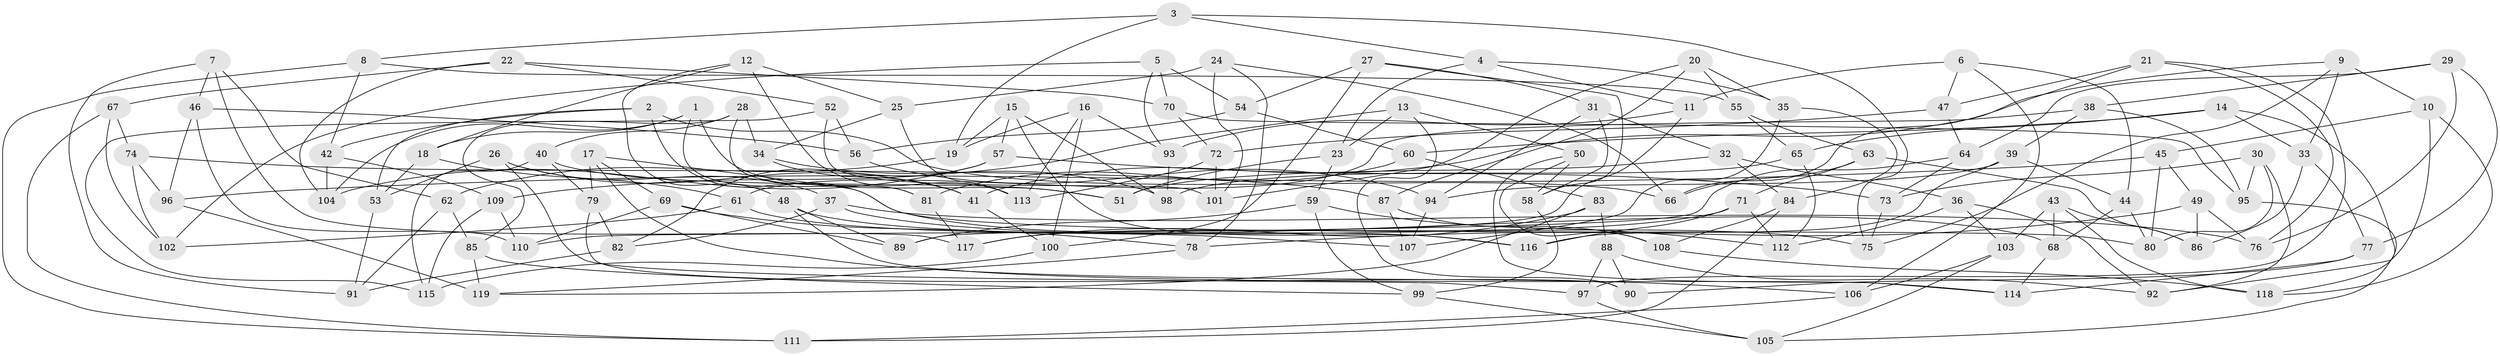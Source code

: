 // Generated by graph-tools (version 1.1) at 2025/16/03/09/25 04:16:38]
// undirected, 119 vertices, 238 edges
graph export_dot {
graph [start="1"]
  node [color=gray90,style=filled];
  1;
  2;
  3;
  4;
  5;
  6;
  7;
  8;
  9;
  10;
  11;
  12;
  13;
  14;
  15;
  16;
  17;
  18;
  19;
  20;
  21;
  22;
  23;
  24;
  25;
  26;
  27;
  28;
  29;
  30;
  31;
  32;
  33;
  34;
  35;
  36;
  37;
  38;
  39;
  40;
  41;
  42;
  43;
  44;
  45;
  46;
  47;
  48;
  49;
  50;
  51;
  52;
  53;
  54;
  55;
  56;
  57;
  58;
  59;
  60;
  61;
  62;
  63;
  64;
  65;
  66;
  67;
  68;
  69;
  70;
  71;
  72;
  73;
  74;
  75;
  76;
  77;
  78;
  79;
  80;
  81;
  82;
  83;
  84;
  85;
  86;
  87;
  88;
  89;
  90;
  91;
  92;
  93;
  94;
  95;
  96;
  97;
  98;
  99;
  100;
  101;
  102;
  103;
  104;
  105;
  106;
  107;
  108;
  109;
  110;
  111;
  112;
  113;
  114;
  115;
  116;
  117;
  118;
  119;
  1 -- 104;
  1 -- 51;
  1 -- 18;
  1 -- 81;
  2 -- 53;
  2 -- 68;
  2 -- 66;
  2 -- 42;
  3 -- 19;
  3 -- 4;
  3 -- 75;
  3 -- 8;
  4 -- 35;
  4 -- 11;
  4 -- 23;
  5 -- 70;
  5 -- 102;
  5 -- 93;
  5 -- 54;
  6 -- 11;
  6 -- 44;
  6 -- 106;
  6 -- 47;
  7 -- 91;
  7 -- 46;
  7 -- 62;
  7 -- 117;
  8 -- 55;
  8 -- 42;
  8 -- 111;
  9 -- 75;
  9 -- 10;
  9 -- 41;
  9 -- 33;
  10 -- 118;
  10 -- 92;
  10 -- 45;
  11 -- 89;
  11 -- 93;
  12 -- 18;
  12 -- 48;
  12 -- 113;
  12 -- 25;
  13 -- 109;
  13 -- 50;
  13 -- 90;
  13 -- 23;
  14 -- 60;
  14 -- 65;
  14 -- 118;
  14 -- 33;
  15 -- 57;
  15 -- 19;
  15 -- 116;
  15 -- 98;
  16 -- 100;
  16 -- 113;
  16 -- 19;
  16 -- 93;
  17 -- 80;
  17 -- 69;
  17 -- 79;
  17 -- 106;
  18 -- 53;
  18 -- 61;
  19 -- 62;
  20 -- 87;
  20 -- 35;
  20 -- 55;
  20 -- 101;
  21 -- 76;
  21 -- 47;
  21 -- 66;
  21 -- 97;
  22 -- 70;
  22 -- 52;
  22 -- 104;
  22 -- 67;
  23 -- 51;
  23 -- 59;
  24 -- 25;
  24 -- 78;
  24 -- 101;
  24 -- 66;
  25 -- 34;
  25 -- 113;
  26 -- 37;
  26 -- 97;
  26 -- 41;
  26 -- 53;
  27 -- 58;
  27 -- 31;
  27 -- 100;
  27 -- 54;
  28 -- 85;
  28 -- 81;
  28 -- 40;
  28 -- 34;
  29 -- 77;
  29 -- 76;
  29 -- 64;
  29 -- 38;
  30 -- 95;
  30 -- 73;
  30 -- 92;
  30 -- 80;
  31 -- 94;
  31 -- 58;
  31 -- 32;
  32 -- 36;
  32 -- 51;
  32 -- 84;
  33 -- 77;
  33 -- 86;
  34 -- 41;
  34 -- 98;
  35 -- 107;
  35 -- 84;
  36 -- 103;
  36 -- 112;
  36 -- 92;
  37 -- 76;
  37 -- 75;
  37 -- 82;
  38 -- 95;
  38 -- 39;
  38 -- 61;
  39 -- 116;
  39 -- 94;
  39 -- 44;
  40 -- 79;
  40 -- 51;
  40 -- 115;
  41 -- 100;
  42 -- 109;
  42 -- 104;
  43 -- 68;
  43 -- 103;
  43 -- 118;
  43 -- 86;
  44 -- 80;
  44 -- 68;
  45 -- 49;
  45 -- 80;
  45 -- 96;
  46 -- 56;
  46 -- 96;
  46 -- 110;
  47 -- 72;
  47 -- 64;
  48 -- 116;
  48 -- 114;
  48 -- 89;
  49 -- 86;
  49 -- 76;
  49 -- 78;
  50 -- 58;
  50 -- 108;
  50 -- 114;
  52 -- 101;
  52 -- 115;
  52 -- 56;
  53 -- 91;
  54 -- 56;
  54 -- 60;
  55 -- 65;
  55 -- 63;
  56 -- 94;
  57 -- 104;
  57 -- 73;
  57 -- 82;
  58 -- 99;
  59 -- 99;
  59 -- 112;
  59 -- 89;
  60 -- 81;
  60 -- 83;
  61 -- 107;
  61 -- 102;
  62 -- 91;
  62 -- 85;
  63 -- 66;
  63 -- 71;
  63 -- 86;
  64 -- 110;
  64 -- 73;
  65 -- 98;
  65 -- 112;
  67 -- 102;
  67 -- 111;
  67 -- 74;
  68 -- 114;
  69 -- 89;
  69 -- 110;
  69 -- 78;
  70 -- 95;
  70 -- 72;
  71 -- 116;
  71 -- 112;
  71 -- 117;
  72 -- 101;
  72 -- 113;
  73 -- 75;
  74 -- 96;
  74 -- 87;
  74 -- 102;
  77 -- 90;
  77 -- 114;
  78 -- 119;
  79 -- 90;
  79 -- 82;
  81 -- 117;
  82 -- 91;
  83 -- 117;
  83 -- 88;
  83 -- 119;
  84 -- 108;
  84 -- 111;
  85 -- 99;
  85 -- 119;
  87 -- 108;
  87 -- 107;
  88 -- 90;
  88 -- 97;
  88 -- 92;
  93 -- 98;
  94 -- 107;
  95 -- 105;
  96 -- 119;
  97 -- 105;
  99 -- 105;
  100 -- 115;
  103 -- 106;
  103 -- 105;
  106 -- 111;
  108 -- 118;
  109 -- 110;
  109 -- 115;
}
